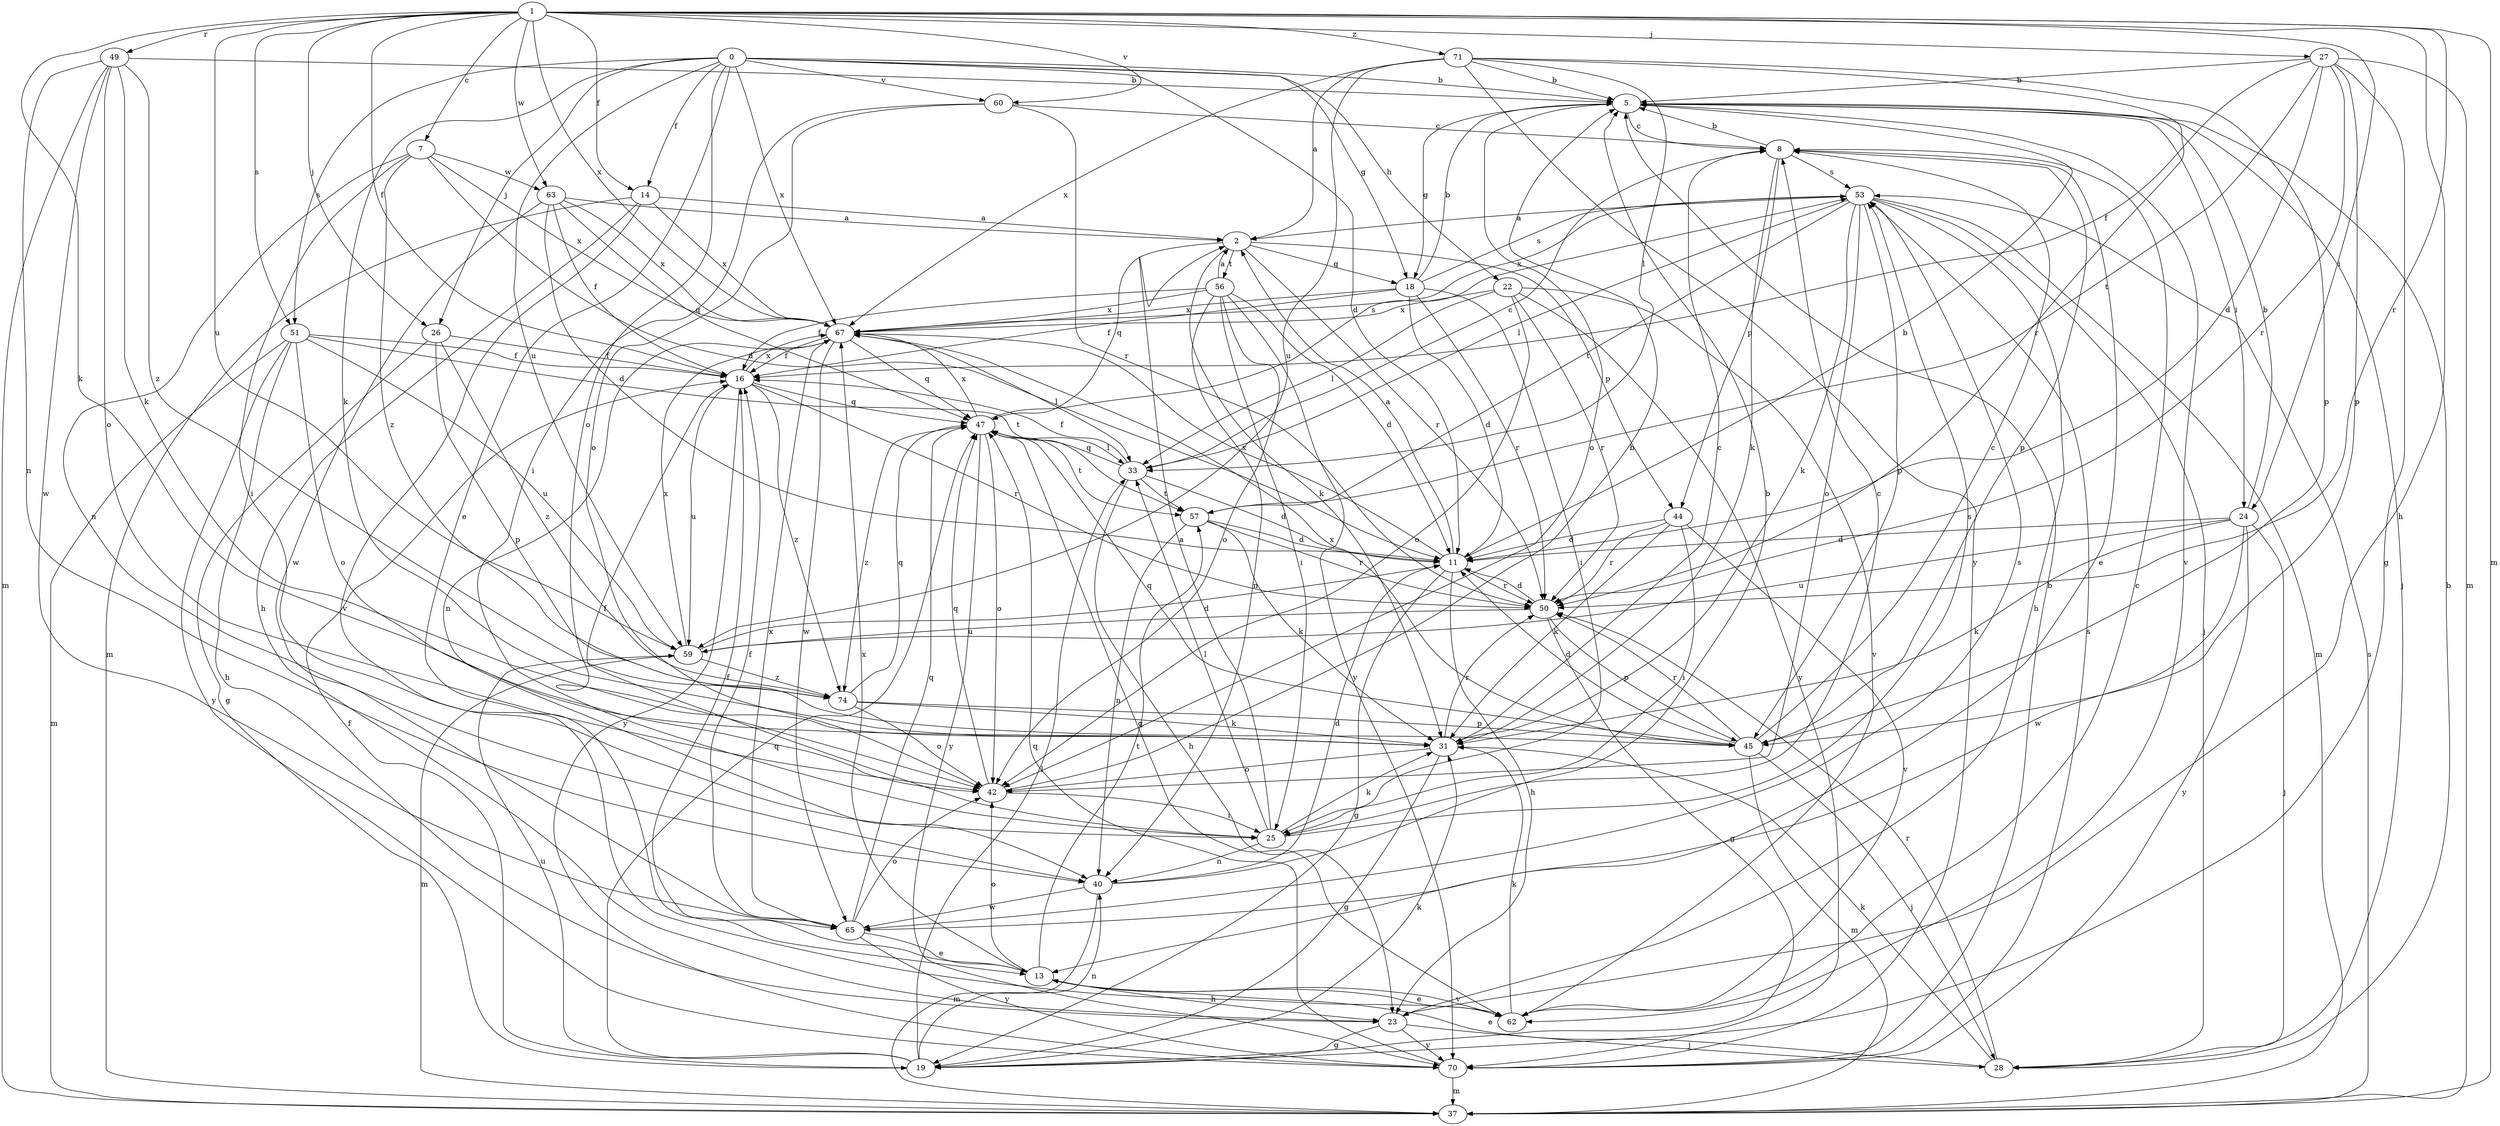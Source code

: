 strict digraph  {
0;
1;
2;
5;
7;
8;
11;
13;
14;
16;
18;
19;
22;
23;
24;
25;
26;
27;
28;
31;
33;
37;
40;
42;
44;
45;
47;
49;
50;
51;
53;
56;
57;
59;
60;
62;
63;
65;
67;
70;
71;
74;
0 -> 5  [label=b];
0 -> 11  [label=d];
0 -> 13  [label=e];
0 -> 14  [label=f];
0 -> 18  [label=g];
0 -> 22  [label=h];
0 -> 26  [label=j];
0 -> 31  [label=k];
0 -> 42  [label=o];
0 -> 51  [label=s];
0 -> 59  [label=u];
0 -> 60  [label=v];
0 -> 67  [label=x];
1 -> 7  [label=c];
1 -> 14  [label=f];
1 -> 16  [label=f];
1 -> 23  [label=h];
1 -> 24  [label=i];
1 -> 26  [label=j];
1 -> 27  [label=j];
1 -> 31  [label=k];
1 -> 37  [label=m];
1 -> 49  [label=r];
1 -> 50  [label=r];
1 -> 51  [label=s];
1 -> 59  [label=u];
1 -> 60  [label=v];
1 -> 63  [label=w];
1 -> 67  [label=x];
1 -> 71  [label=z];
2 -> 18  [label=g];
2 -> 31  [label=k];
2 -> 44  [label=p];
2 -> 47  [label=q];
2 -> 50  [label=r];
2 -> 56  [label=t];
5 -> 8  [label=c];
5 -> 18  [label=g];
5 -> 24  [label=i];
5 -> 28  [label=j];
5 -> 42  [label=o];
5 -> 62  [label=v];
7 -> 11  [label=d];
7 -> 25  [label=i];
7 -> 40  [label=n];
7 -> 63  [label=w];
7 -> 67  [label=x];
7 -> 74  [label=z];
8 -> 5  [label=b];
8 -> 13  [label=e];
8 -> 31  [label=k];
8 -> 44  [label=p];
8 -> 45  [label=p];
8 -> 53  [label=s];
11 -> 2  [label=a];
11 -> 5  [label=b];
11 -> 19  [label=g];
11 -> 23  [label=h];
11 -> 50  [label=r];
11 -> 67  [label=x];
13 -> 16  [label=f];
13 -> 23  [label=h];
13 -> 42  [label=o];
13 -> 57  [label=t];
13 -> 62  [label=v];
13 -> 67  [label=x];
14 -> 2  [label=a];
14 -> 23  [label=h];
14 -> 37  [label=m];
14 -> 62  [label=v];
14 -> 67  [label=x];
16 -> 47  [label=q];
16 -> 50  [label=r];
16 -> 59  [label=u];
16 -> 67  [label=x];
16 -> 70  [label=y];
16 -> 74  [label=z];
18 -> 5  [label=b];
18 -> 11  [label=d];
18 -> 16  [label=f];
18 -> 25  [label=i];
18 -> 50  [label=r];
18 -> 53  [label=s];
18 -> 67  [label=x];
19 -> 16  [label=f];
19 -> 31  [label=k];
19 -> 33  [label=l];
19 -> 40  [label=n];
19 -> 47  [label=q];
19 -> 59  [label=u];
22 -> 33  [label=l];
22 -> 42  [label=o];
22 -> 50  [label=r];
22 -> 62  [label=v];
22 -> 67  [label=x];
22 -> 70  [label=y];
23 -> 19  [label=g];
23 -> 28  [label=j];
23 -> 70  [label=y];
24 -> 5  [label=b];
24 -> 11  [label=d];
24 -> 28  [label=j];
24 -> 31  [label=k];
24 -> 59  [label=u];
24 -> 65  [label=w];
24 -> 70  [label=y];
25 -> 2  [label=a];
25 -> 8  [label=c];
25 -> 16  [label=f];
25 -> 31  [label=k];
25 -> 33  [label=l];
25 -> 40  [label=n];
25 -> 53  [label=s];
26 -> 16  [label=f];
26 -> 19  [label=g];
26 -> 45  [label=p];
26 -> 74  [label=z];
27 -> 5  [label=b];
27 -> 11  [label=d];
27 -> 16  [label=f];
27 -> 19  [label=g];
27 -> 37  [label=m];
27 -> 45  [label=p];
27 -> 50  [label=r];
27 -> 57  [label=t];
28 -> 5  [label=b];
28 -> 13  [label=e];
28 -> 31  [label=k];
28 -> 50  [label=r];
31 -> 8  [label=c];
31 -> 19  [label=g];
31 -> 42  [label=o];
31 -> 50  [label=r];
33 -> 8  [label=c];
33 -> 11  [label=d];
33 -> 16  [label=f];
33 -> 23  [label=h];
33 -> 47  [label=q];
33 -> 57  [label=t];
37 -> 53  [label=s];
40 -> 5  [label=b];
40 -> 11  [label=d];
40 -> 37  [label=m];
40 -> 65  [label=w];
42 -> 5  [label=b];
42 -> 25  [label=i];
42 -> 47  [label=q];
44 -> 11  [label=d];
44 -> 25  [label=i];
44 -> 31  [label=k];
44 -> 50  [label=r];
44 -> 62  [label=v];
45 -> 8  [label=c];
45 -> 11  [label=d];
45 -> 28  [label=j];
45 -> 37  [label=m];
45 -> 47  [label=q];
45 -> 50  [label=r];
45 -> 67  [label=x];
47 -> 33  [label=l];
47 -> 42  [label=o];
47 -> 53  [label=s];
47 -> 57  [label=t];
47 -> 67  [label=x];
47 -> 70  [label=y];
47 -> 74  [label=z];
49 -> 5  [label=b];
49 -> 31  [label=k];
49 -> 37  [label=m];
49 -> 40  [label=n];
49 -> 42  [label=o];
49 -> 65  [label=w];
49 -> 74  [label=z];
50 -> 11  [label=d];
50 -> 19  [label=g];
50 -> 45  [label=p];
50 -> 59  [label=u];
51 -> 16  [label=f];
51 -> 23  [label=h];
51 -> 37  [label=m];
51 -> 42  [label=o];
51 -> 57  [label=t];
51 -> 59  [label=u];
51 -> 70  [label=y];
53 -> 2  [label=a];
53 -> 23  [label=h];
53 -> 28  [label=j];
53 -> 31  [label=k];
53 -> 33  [label=l];
53 -> 37  [label=m];
53 -> 42  [label=o];
53 -> 45  [label=p];
53 -> 57  [label=t];
53 -> 67  [label=x];
56 -> 2  [label=a];
56 -> 11  [label=d];
56 -> 16  [label=f];
56 -> 25  [label=i];
56 -> 40  [label=n];
56 -> 42  [label=o];
56 -> 67  [label=x];
56 -> 70  [label=y];
57 -> 11  [label=d];
57 -> 31  [label=k];
57 -> 40  [label=n];
57 -> 50  [label=r];
59 -> 11  [label=d];
59 -> 37  [label=m];
59 -> 67  [label=x];
59 -> 74  [label=z];
60 -> 8  [label=c];
60 -> 25  [label=i];
60 -> 42  [label=o];
60 -> 50  [label=r];
62 -> 8  [label=c];
62 -> 13  [label=e];
62 -> 31  [label=k];
62 -> 47  [label=q];
63 -> 2  [label=a];
63 -> 11  [label=d];
63 -> 16  [label=f];
63 -> 47  [label=q];
63 -> 65  [label=w];
63 -> 67  [label=x];
65 -> 13  [label=e];
65 -> 16  [label=f];
65 -> 42  [label=o];
65 -> 47  [label=q];
65 -> 53  [label=s];
65 -> 67  [label=x];
65 -> 70  [label=y];
67 -> 16  [label=f];
67 -> 33  [label=l];
67 -> 40  [label=n];
67 -> 47  [label=q];
67 -> 65  [label=w];
70 -> 5  [label=b];
70 -> 37  [label=m];
70 -> 47  [label=q];
70 -> 53  [label=s];
71 -> 2  [label=a];
71 -> 5  [label=b];
71 -> 33  [label=l];
71 -> 45  [label=p];
71 -> 50  [label=r];
71 -> 59  [label=u];
71 -> 67  [label=x];
71 -> 70  [label=y];
74 -> 31  [label=k];
74 -> 42  [label=o];
74 -> 45  [label=p];
74 -> 47  [label=q];
}
